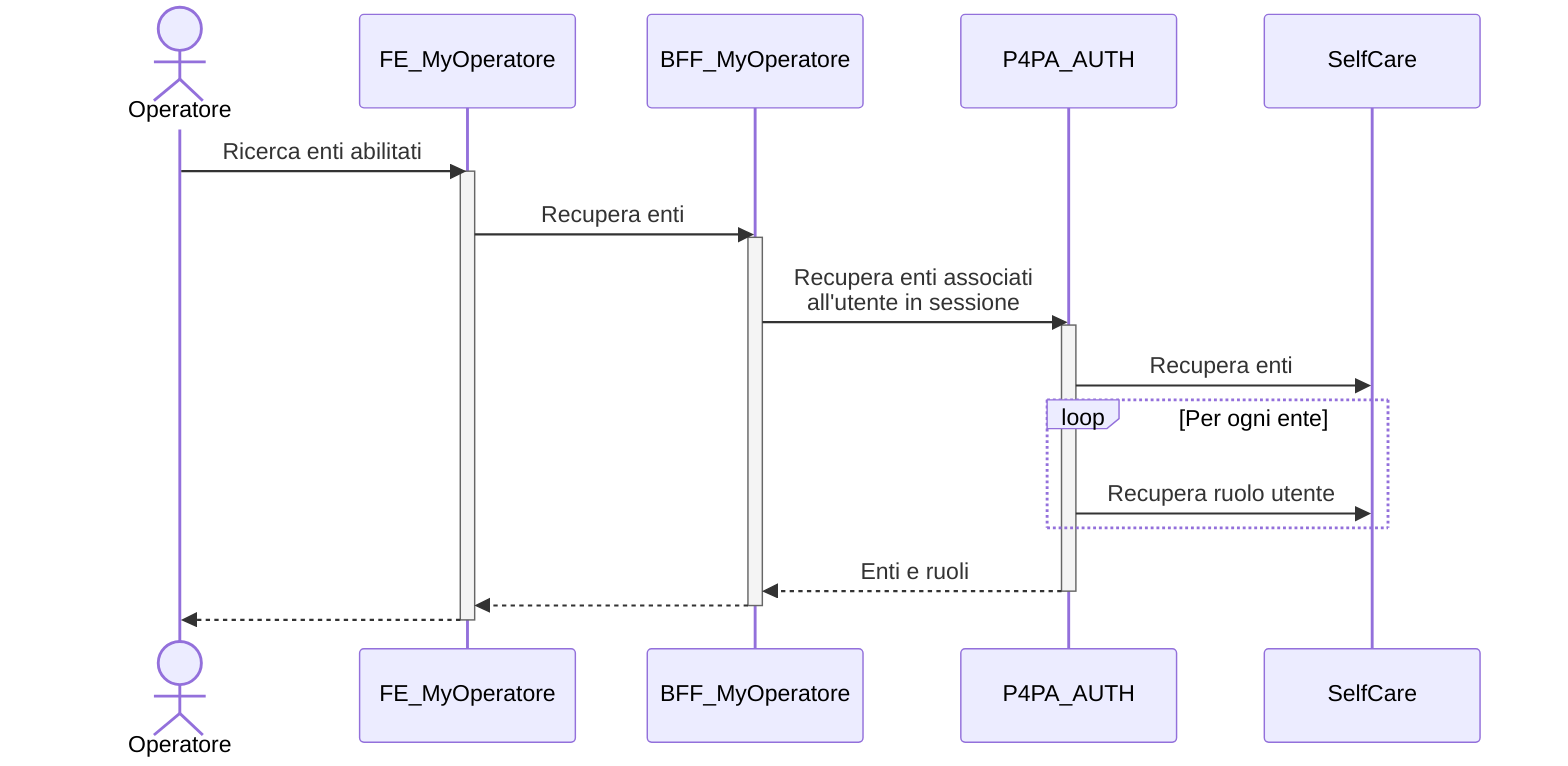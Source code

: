 sequenceDiagram
    actor Operatore
    participant FE as FE_MyOperatore
    participant BFF as BFF_MyOperatore
    participant AUTH as P4PA_AUTH
    participant SelfCare
    
    Operatore ->> FE: Ricerca enti abilitati
    activate FE
    FE ->> BFF: Recupera enti

    activate BFF
    BFF ->> AUTH: Recupera enti associati<br />all'utente in sessione

    activate AUTH
    AUTH ->> SelfCare: Recupera enti
    loop Per ogni ente
        AUTH ->> SelfCare: Recupera ruolo utente
    end
    AUTH -->> BFF: Enti e ruoli
    deactivate AUTH

    BFF -->> FE: 
    deactivate BFF

    FE -->> Operatore: 
    deactivate FE